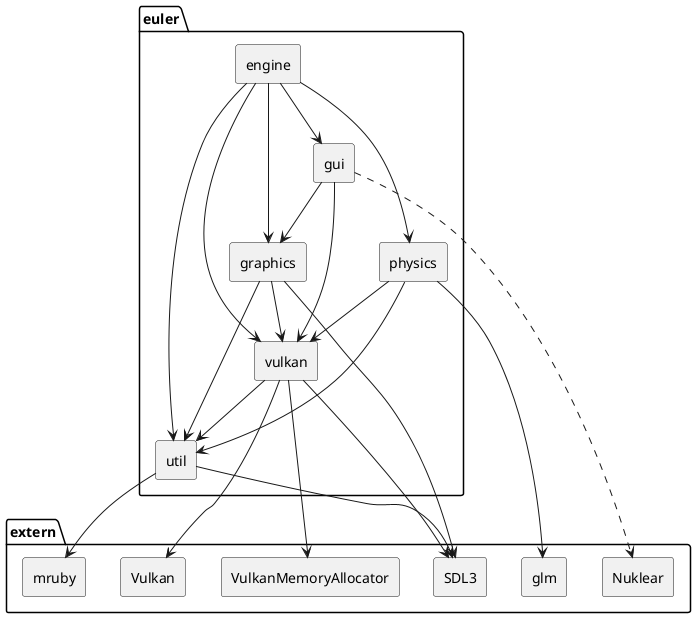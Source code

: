 @startuml
'https://plantuml.com/component-diagram


package euler {

agent engine
agent graphics
agent gui
agent util
agent physics
agent vulkan

}

package extern {
agent glm
agent mruby
agent SDL3
agent Vulkan
agent VulkanMemoryAllocator
agent Nuklear
}

gui --> graphics
gui --> vulkan
gui ..> Nuklear
graphics --> vulkan
engine --> graphics
engine --> gui
engine --> util
engine --> vulkan
engine --> physics
util --> SDL3
util --> mruby
physics --> glm
physics --> vulkan
vulkan --> Vulkan
physics --> util
graphics --> util
graphics --> SDL3
vulkan --> util
vulkan --> VulkanMemoryAllocator
vulkan --> SDL3

@enduml